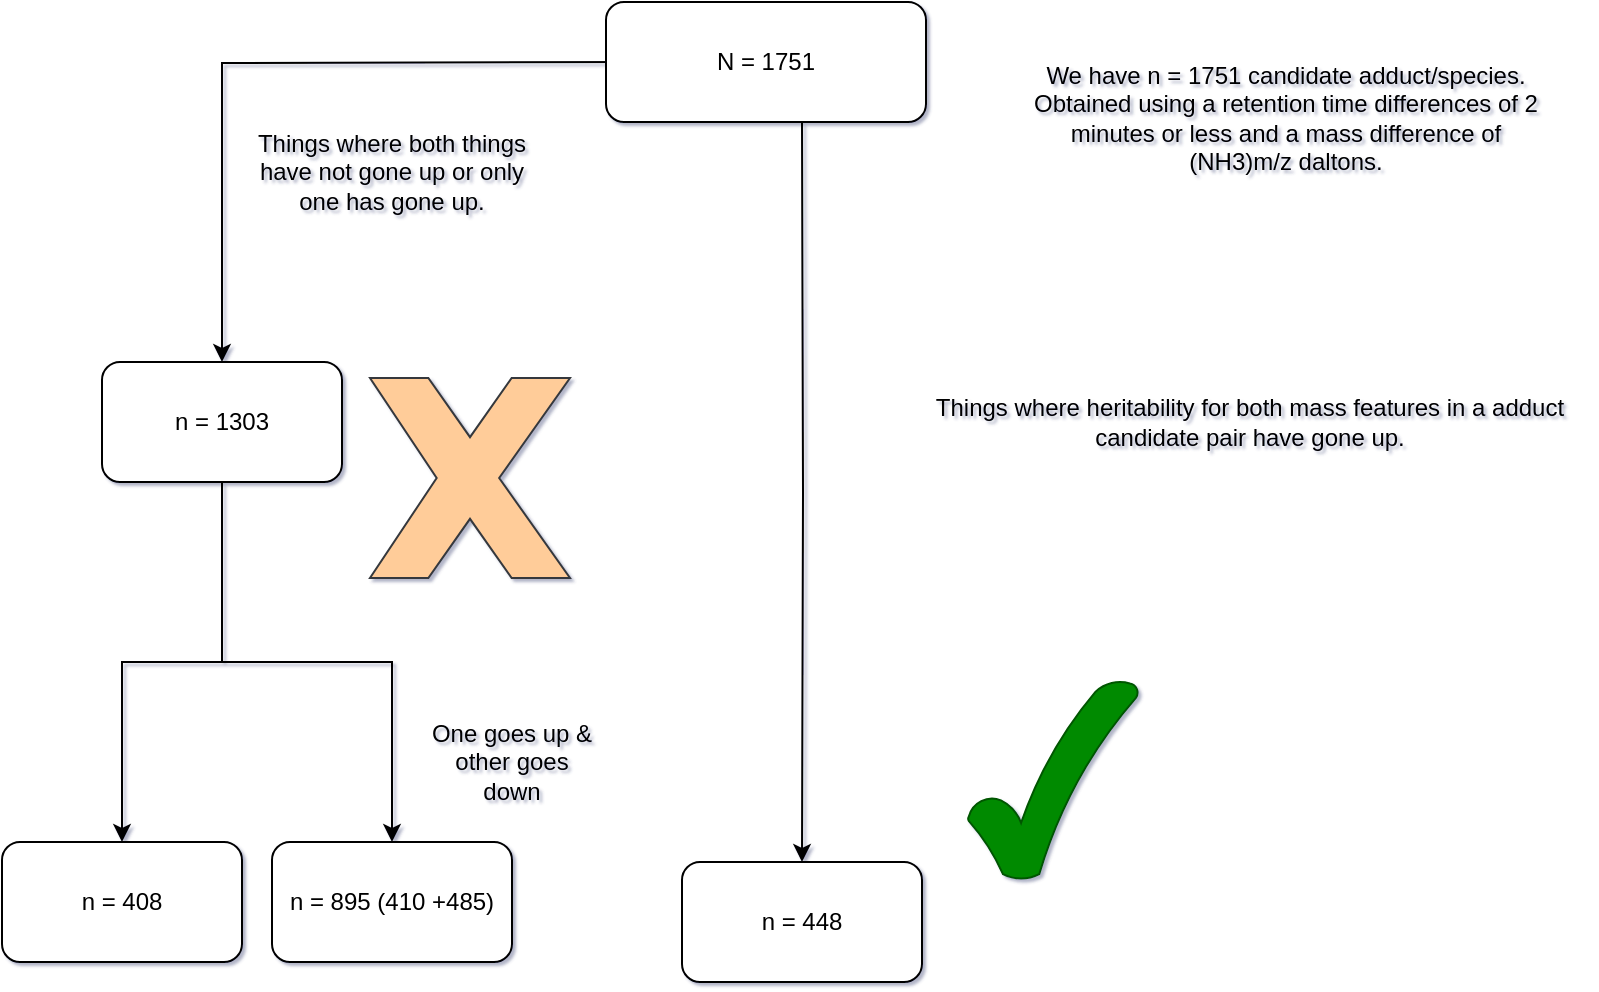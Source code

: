 <mxfile version="21.7.2" type="gitlab">
  <diagram name="Page-1" id="zJhxCGBS8uIceYkO7BP5">
    <mxGraphModel dx="2074" dy="1310" grid="0" gridSize="10" guides="1" tooltips="1" connect="1" arrows="1" fold="1" page="1" pageScale="1" pageWidth="850" pageHeight="1100" background="#ffffff" math="0" shadow="1">
      <root>
        <mxCell id="0" />
        <mxCell id="1" parent="0" />
        <mxCell id="gorPxbY95Fz5t8Rw8rJE-64" value="" style="edgeStyle=orthogonalEdgeStyle;rounded=0;orthogonalLoop=1;jettySize=auto;html=1;" parent="1" target="gorPxbY95Fz5t8Rw8rJE-63" edge="1">
          <mxGeometry relative="1" as="geometry">
            <mxPoint x="428" y="80" as="sourcePoint" />
          </mxGeometry>
        </mxCell>
        <mxCell id="gorPxbY95Fz5t8Rw8rJE-66" value="" style="edgeStyle=orthogonalEdgeStyle;rounded=0;orthogonalLoop=1;jettySize=auto;html=1;" parent="1" target="gorPxbY95Fz5t8Rw8rJE-65" edge="1">
          <mxGeometry relative="1" as="geometry">
            <mxPoint x="348" y="50" as="sourcePoint" />
          </mxGeometry>
        </mxCell>
        <mxCell id="gorPxbY95Fz5t8Rw8rJE-61" value="N = 1751" style="rounded=1;whiteSpace=wrap;html=1;" parent="1" vertex="1">
          <mxGeometry x="330" y="20" width="160" height="60" as="geometry" />
        </mxCell>
        <mxCell id="gorPxbY95Fz5t8Rw8rJE-62" value="We have n = 1751 candidate adduct/species. Obtained using a retention time differences of 2 minutes or less and a mass difference of (NH3)m/z daltons." style="text;html=1;strokeColor=none;fillColor=none;align=center;verticalAlign=middle;whiteSpace=wrap;rounded=0;" parent="1" vertex="1">
          <mxGeometry x="540" y="43" width="260" height="70" as="geometry" />
        </mxCell>
        <mxCell id="gorPxbY95Fz5t8Rw8rJE-63" value="n = 448" style="whiteSpace=wrap;html=1;rounded=1;" parent="1" vertex="1">
          <mxGeometry x="368" y="450" width="120" height="60" as="geometry" />
        </mxCell>
        <mxCell id="gorPxbY95Fz5t8Rw8rJE-70" value="" style="edgeStyle=orthogonalEdgeStyle;rounded=0;orthogonalLoop=1;jettySize=auto;html=1;" parent="1" source="gorPxbY95Fz5t8Rw8rJE-65" target="gorPxbY95Fz5t8Rw8rJE-69" edge="1">
          <mxGeometry relative="1" as="geometry" />
        </mxCell>
        <mxCell id="gorPxbY95Fz5t8Rw8rJE-72" value="" style="edgeStyle=orthogonalEdgeStyle;rounded=0;orthogonalLoop=1;jettySize=auto;html=1;" parent="1" source="gorPxbY95Fz5t8Rw8rJE-65" target="gorPxbY95Fz5t8Rw8rJE-71" edge="1">
          <mxGeometry relative="1" as="geometry" />
        </mxCell>
        <mxCell id="gorPxbY95Fz5t8Rw8rJE-65" value="n = 1303" style="whiteSpace=wrap;html=1;rounded=1;" parent="1" vertex="1">
          <mxGeometry x="78" y="200" width="120" height="60" as="geometry" />
        </mxCell>
        <mxCell id="gorPxbY95Fz5t8Rw8rJE-67" value="Things where heritability for both mass features in a adduct candidate pair have gone up." style="text;html=1;strokeColor=none;fillColor=none;align=center;verticalAlign=middle;whiteSpace=wrap;rounded=0;" parent="1" vertex="1">
          <mxGeometry x="482" y="205" width="340" height="50" as="geometry" />
        </mxCell>
        <mxCell id="gorPxbY95Fz5t8Rw8rJE-68" value="Things where both things have not gone up or only one has gone up." style="text;html=1;strokeColor=none;fillColor=none;align=center;verticalAlign=middle;whiteSpace=wrap;rounded=0;" parent="1" vertex="1">
          <mxGeometry x="148" y="70" width="150" height="70" as="geometry" />
        </mxCell>
        <mxCell id="gorPxbY95Fz5t8Rw8rJE-69" value="n = 895 (410 +485)" style="whiteSpace=wrap;html=1;rounded=1;" parent="1" vertex="1">
          <mxGeometry x="163" y="440" width="120" height="60" as="geometry" />
        </mxCell>
        <mxCell id="gorPxbY95Fz5t8Rw8rJE-71" value="n = 408" style="whiteSpace=wrap;html=1;rounded=1;" parent="1" vertex="1">
          <mxGeometry x="28" y="440" width="120" height="60" as="geometry" />
        </mxCell>
        <mxCell id="gorPxbY95Fz5t8Rw8rJE-74" value="One goes up &amp;amp; other goes down" style="text;html=1;strokeColor=none;fillColor=none;align=center;verticalAlign=middle;whiteSpace=wrap;rounded=0;" parent="1" vertex="1">
          <mxGeometry x="238" y="370" width="90" height="60" as="geometry" />
        </mxCell>
        <mxCell id="MJfpJoM4sds74ddhb63h-1" value="" style="verticalLabelPosition=bottom;verticalAlign=top;html=1;shape=mxgraph.basic.x;fillColor=#ffcc99;strokeColor=#36393d;" vertex="1" parent="1">
          <mxGeometry x="212" y="208" width="100" height="100" as="geometry" />
        </mxCell>
        <mxCell id="MJfpJoM4sds74ddhb63h-2" value="" style="verticalLabelPosition=bottom;verticalAlign=top;html=1;shape=mxgraph.basic.tick;fillColor=#008a00;strokeColor=#005700;fontColor=#ffffff;" vertex="1" parent="1">
          <mxGeometry x="511" y="359" width="85" height="100" as="geometry" />
        </mxCell>
      </root>
    </mxGraphModel>
  </diagram>
</mxfile>
